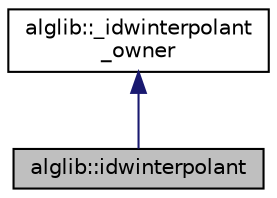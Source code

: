 digraph "alglib::idwinterpolant"
{
  edge [fontname="Helvetica",fontsize="10",labelfontname="Helvetica",labelfontsize="10"];
  node [fontname="Helvetica",fontsize="10",shape=record];
  Node0 [label="alglib::idwinterpolant",height=0.2,width=0.4,color="black", fillcolor="grey75", style="filled", fontcolor="black"];
  Node1 -> Node0 [dir="back",color="midnightblue",fontsize="10",style="solid",fontname="Helvetica"];
  Node1 [label="alglib::_idwinterpolant\l_owner",height=0.2,width=0.4,color="black", fillcolor="white", style="filled",URL="$classalglib_1_1__idwinterpolant__owner.html"];
}
